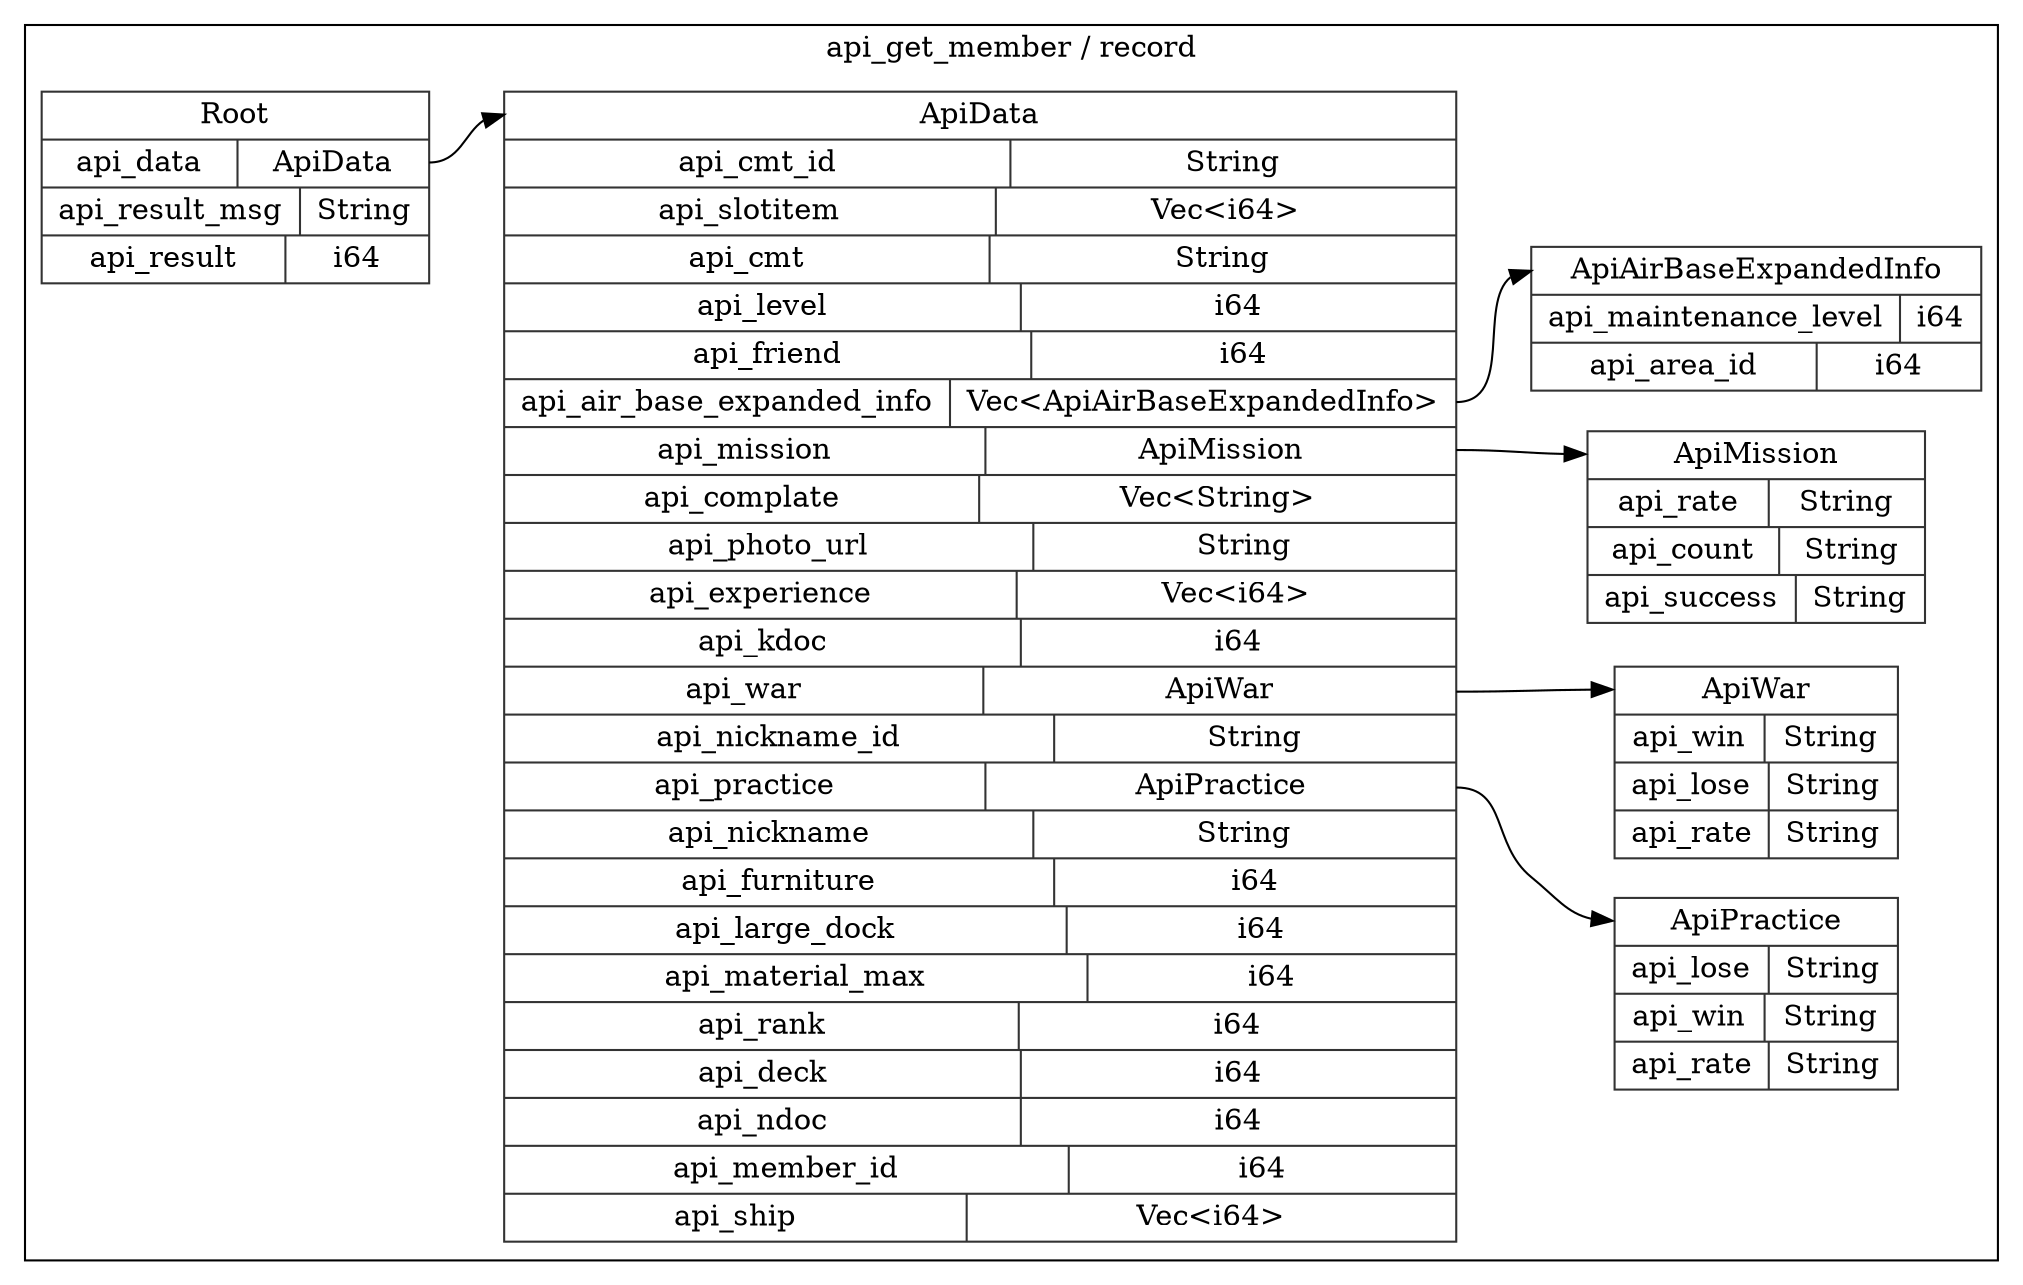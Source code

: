 digraph {
  rankdir=LR;
  subgraph cluster_0 {
    label="api_get_member / record";
    node [style="filled", color=white, style="solid", color=gray20];
    api_get_member__record__ApiWar [label="<ApiWar> ApiWar  | { api_win | <api_win> String } | { api_lose | <api_lose> String } | { api_rate | <api_rate> String }", shape=record];
    api_get_member__record__ApiPractice [label="<ApiPractice> ApiPractice  | { api_lose | <api_lose> String } | { api_win | <api_win> String } | { api_rate | <api_rate> String }", shape=record];
    api_get_member__record__Root [label="<Root> Root  | { api_data | <api_data> ApiData } | { api_result_msg | <api_result_msg> String } | { api_result | <api_result> i64 }", shape=record];
    api_get_member__record__ApiData;
    api_get_member__record__Root:api_data:e -> api_get_member__record__ApiData:ApiData:w;
    api_get_member__record__ApiMission [label="<ApiMission> ApiMission  | { api_rate | <api_rate> String } | { api_count | <api_count> String } | { api_success | <api_success> String }", shape=record];
    api_get_member__record__ApiAirBaseExpandedInfo [label="<ApiAirBaseExpandedInfo> ApiAirBaseExpandedInfo  | { api_maintenance_level | <api_maintenance_level> i64 } | { api_area_id | <api_area_id> i64 }", shape=record];
    api_get_member__record__ApiData [label="<ApiData> ApiData  | { api_cmt_id | <api_cmt_id> String } | { api_slotitem | <api_slotitem> Vec\<i64\> } | { api_cmt | <api_cmt> String } | { api_level | <api_level> i64 } | { api_friend | <api_friend> i64 } | { api_air_base_expanded_info | <api_air_base_expanded_info> Vec\<ApiAirBaseExpandedInfo\> } | { api_mission | <api_mission> ApiMission } | { api_complate | <api_complate> Vec\<String\> } | { api_photo_url | <api_photo_url> String } | { api_experience | <api_experience> Vec\<i64\> } | { api_kdoc | <api_kdoc> i64 } | { api_war | <api_war> ApiWar } | { api_nickname_id | <api_nickname_id> String } | { api_practice | <api_practice> ApiPractice } | { api_nickname | <api_nickname> String } | { api_furniture | <api_furniture> i64 } | { api_large_dock | <api_large_dock> i64 } | { api_material_max | <api_material_max> i64 } | { api_rank | <api_rank> i64 } | { api_deck | <api_deck> i64 } | { api_ndoc | <api_ndoc> i64 } | { api_member_id | <api_member_id> i64 } | { api_ship | <api_ship> Vec\<i64\> }", shape=record];
    api_get_member__record__ApiData:api_air_base_expanded_info:e -> api_get_member__record__ApiAirBaseExpandedInfo:ApiAirBaseExpandedInfo:w;
    api_get_member__record__ApiData:api_mission:e -> api_get_member__record__ApiMission:ApiMission:w;
    api_get_member__record__ApiData:api_war:e -> api_get_member__record__ApiWar:ApiWar:w;
    api_get_member__record__ApiData:api_practice:e -> api_get_member__record__ApiPractice:ApiPractice:w;
  }
}

